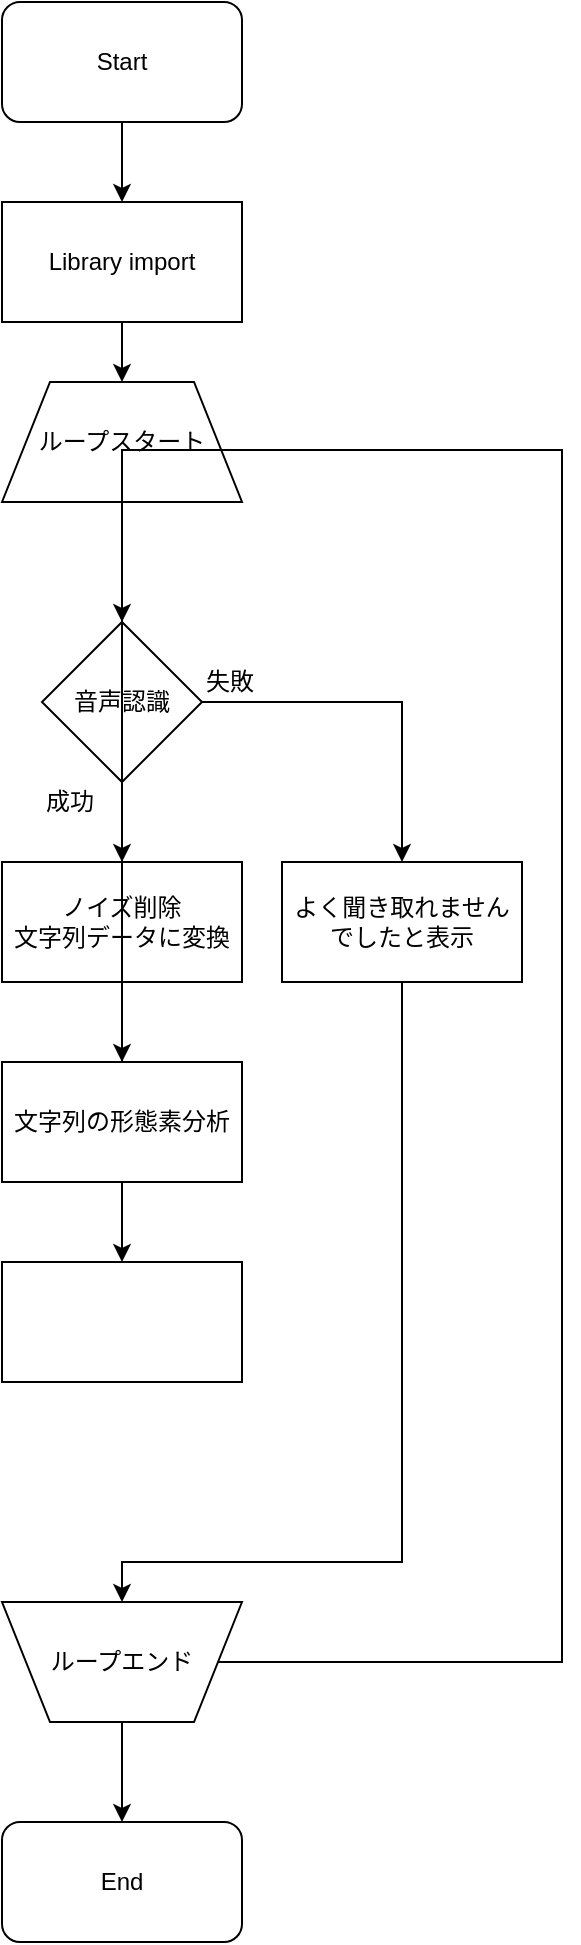 <mxfile version="13.1.3">
    <diagram id="QbpugXXi04N0f4vuCbU1" name="Page-1">
        <mxGraphModel dx="976" dy="595" grid="1" gridSize="10" guides="1" tooltips="1" connect="1" arrows="1" fold="1" page="1" pageScale="1" pageWidth="827" pageHeight="1169" math="0" shadow="0">
            <root>
                <mxCell id="0"/>
                <mxCell id="1" parent="0"/>
                <mxCell id="26" value="" style="edgeStyle=orthogonalEdgeStyle;rounded=0;orthogonalLoop=1;jettySize=auto;html=1;" parent="1" source="14" target="24" edge="1">
                    <mxGeometry relative="1" as="geometry"/>
                </mxCell>
                <mxCell id="34" style="edgeStyle=orthogonalEdgeStyle;rounded=0;orthogonalLoop=1;jettySize=auto;html=1;entryX=0.5;entryY=0;entryDx=0;entryDy=0;" parent="1" source="14" target="23" edge="1">
                    <mxGeometry relative="1" as="geometry"/>
                </mxCell>
                <mxCell id="14" value="音声認識" style="rhombus;whiteSpace=wrap;html=1;" parent="1" vertex="1">
                    <mxGeometry x="320" y="320" width="80" height="80" as="geometry"/>
                </mxCell>
                <mxCell id="21" value="" style="edgeStyle=orthogonalEdgeStyle;rounded=0;orthogonalLoop=1;jettySize=auto;html=1;" parent="1" source="15" target="16" edge="1">
                    <mxGeometry relative="1" as="geometry"/>
                </mxCell>
                <mxCell id="15" value="Start" style="rounded=1;whiteSpace=wrap;html=1;" parent="1" vertex="1">
                    <mxGeometry x="300" y="10" width="120" height="60" as="geometry"/>
                </mxCell>
                <mxCell id="38" value="" style="edgeStyle=orthogonalEdgeStyle;rounded=0;orthogonalLoop=1;jettySize=auto;html=1;" parent="1" source="16" target="37" edge="1">
                    <mxGeometry relative="1" as="geometry"/>
                </mxCell>
                <mxCell id="16" value="Library import" style="rounded=0;whiteSpace=wrap;html=1;" parent="1" vertex="1">
                    <mxGeometry x="300" y="110" width="120" height="60" as="geometry"/>
                </mxCell>
                <mxCell id="48" style="edgeStyle=orthogonalEdgeStyle;rounded=0;orthogonalLoop=1;jettySize=auto;html=1;" edge="1" parent="1" source="23" target="40">
                    <mxGeometry relative="1" as="geometry">
                        <Array as="points">
                            <mxPoint x="500" y="790"/>
                            <mxPoint x="360" y="790"/>
                        </Array>
                    </mxGeometry>
                </mxCell>
                <mxCell id="23" value="よく聞き取れませんでしたと表示" style="rounded=0;whiteSpace=wrap;html=1;" parent="1" vertex="1">
                    <mxGeometry x="440" y="440" width="120" height="60" as="geometry"/>
                </mxCell>
                <mxCell id="45" value="" style="edgeStyle=orthogonalEdgeStyle;rounded=0;orthogonalLoop=1;jettySize=auto;html=1;" edge="1" parent="1" source="24" target="44">
                    <mxGeometry relative="1" as="geometry">
                        <Array as="points">
                            <mxPoint x="360" y="590"/>
                        </Array>
                    </mxGeometry>
                </mxCell>
                <mxCell id="24" value="ノイズ削除&lt;br&gt;文字列データに変換" style="rounded=0;whiteSpace=wrap;html=1;" parent="1" vertex="1">
                    <mxGeometry x="300" y="440" width="120" height="60" as="geometry"/>
                </mxCell>
                <mxCell id="35" value="成功" style="text;html=1;resizable=0;points=[];autosize=1;align=left;verticalAlign=top;spacingTop=-4;" parent="1" vertex="1">
                    <mxGeometry x="320" y="400" width="40" height="10" as="geometry"/>
                </mxCell>
                <mxCell id="36" value="失敗" style="text;html=1;resizable=0;points=[];autosize=1;align=left;verticalAlign=top;spacingTop=-4;" parent="1" vertex="1">
                    <mxGeometry x="400" y="340" width="40" height="10" as="geometry"/>
                </mxCell>
                <mxCell id="39" value="" style="edgeStyle=orthogonalEdgeStyle;rounded=0;orthogonalLoop=1;jettySize=auto;html=1;" parent="1" source="37" target="14" edge="1">
                    <mxGeometry relative="1" as="geometry"/>
                </mxCell>
                <mxCell id="37" value="ループスタート" style="shape=trapezoid;perimeter=trapezoidPerimeter;whiteSpace=wrap;html=1;" parent="1" vertex="1">
                    <mxGeometry x="300" y="200" width="120" height="60" as="geometry"/>
                </mxCell>
                <mxCell id="43" value="" style="edgeStyle=orthogonalEdgeStyle;rounded=0;orthogonalLoop=1;jettySize=auto;html=1;" edge="1" parent="1" source="40" target="41">
                    <mxGeometry relative="1" as="geometry">
                        <mxPoint x="360" y="950" as="targetPoint"/>
                    </mxGeometry>
                </mxCell>
                <mxCell id="50" value="" style="edgeStyle=orthogonalEdgeStyle;rounded=0;orthogonalLoop=1;jettySize=auto;html=1;" edge="1" parent="1" source="40" target="51">
                    <mxGeometry relative="1" as="geometry">
                        <mxPoint x="407" y="234" as="targetPoint"/>
                        <Array as="points">
                            <mxPoint x="580" y="840"/>
                            <mxPoint x="580" y="234"/>
                        </Array>
                    </mxGeometry>
                </mxCell>
                <mxCell id="40" value="ループエンド" style="shape=trapezoid;perimeter=trapezoidPerimeter;whiteSpace=wrap;html=1;direction=west;" parent="1" vertex="1">
                    <mxGeometry x="300" y="810" width="120" height="60" as="geometry"/>
                </mxCell>
                <mxCell id="41" value="End" style="rounded=1;whiteSpace=wrap;html=1;" vertex="1" parent="1">
                    <mxGeometry x="300" y="920" width="120" height="60" as="geometry"/>
                </mxCell>
                <mxCell id="44" value="文字列の形態素分析" style="rounded=0;whiteSpace=wrap;html=1;" vertex="1" parent="1">
                    <mxGeometry x="300" y="540" width="120" height="60" as="geometry"/>
                </mxCell>
                <mxCell id="51" value="" style="rounded=0;whiteSpace=wrap;html=1;" vertex="1" parent="1">
                    <mxGeometry x="300" y="640" width="120" height="60" as="geometry"/>
                </mxCell>
            </root>
        </mxGraphModel>
    </diagram>
</mxfile>